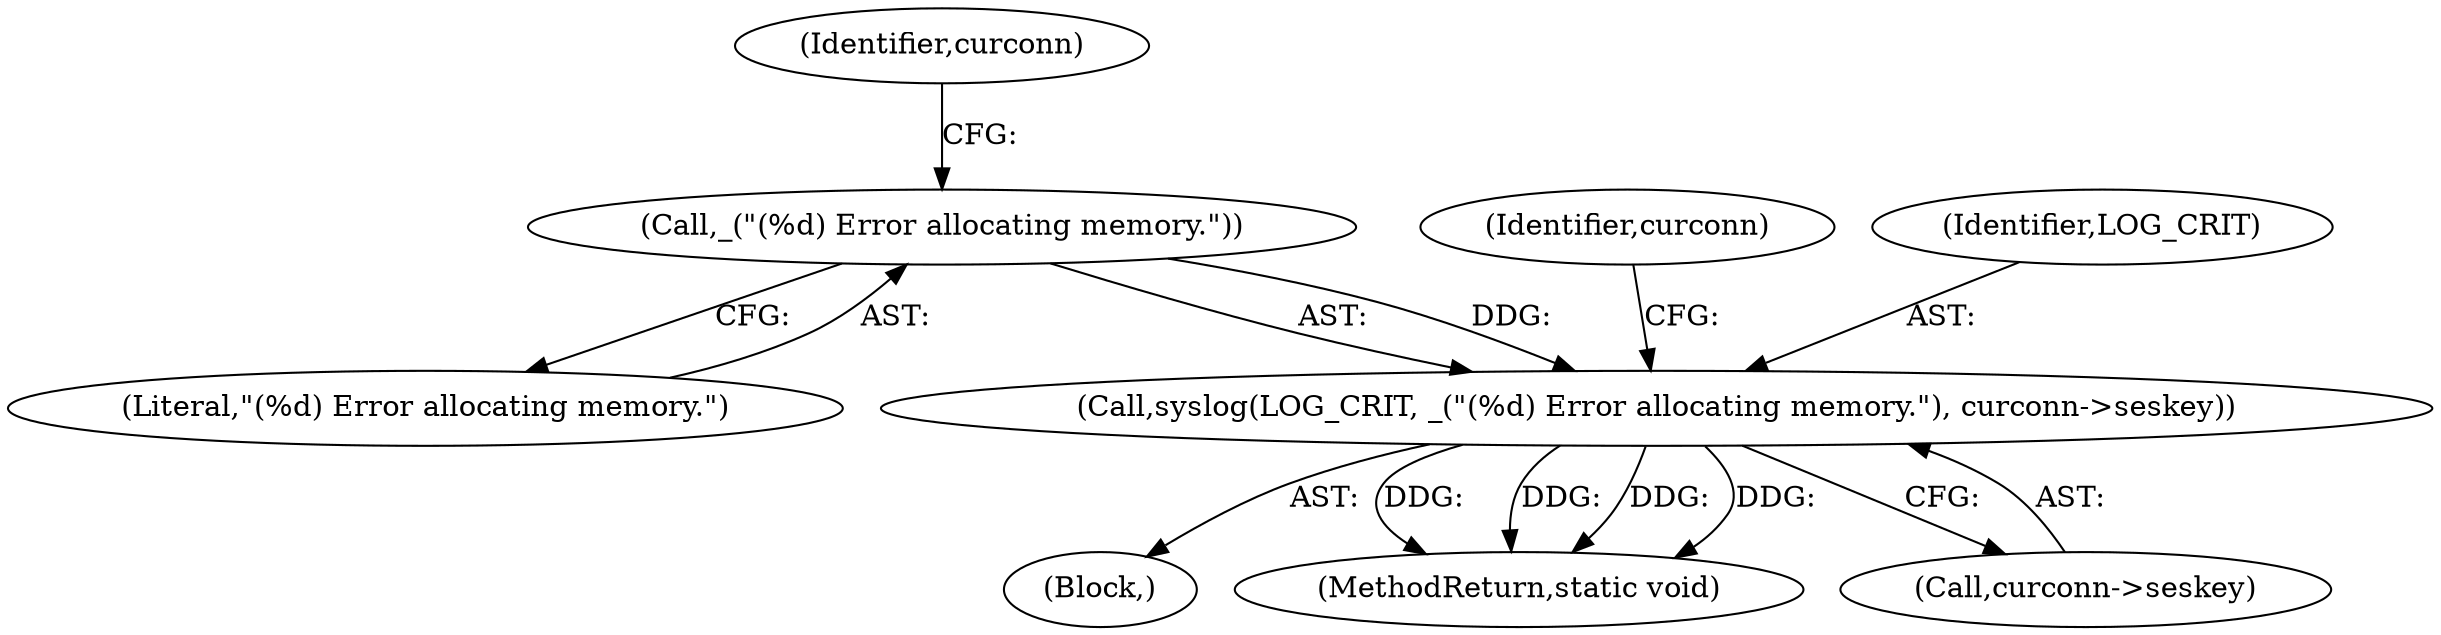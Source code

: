 digraph "0_MAC-Telnet_b69d11727d4f0f8cf719c79e3fb700f55ca03e9a_2@API" {
"1000382" [label="(Call,syslog(LOG_CRIT, _(\"(%d) Error allocating memory.\"), curconn->seskey))"];
"1000384" [label="(Call,_(\"(%d) Error allocating memory.\"))"];
"1000381" [label="(Block,)"];
"1000384" [label="(Call,_(\"(%d) Error allocating memory.\"))"];
"1000390" [label="(Identifier,curconn)"];
"1000382" [label="(Call,syslog(LOG_CRIT, _(\"(%d) Error allocating memory.\"), curconn->seskey))"];
"1000383" [label="(Identifier,LOG_CRIT)"];
"1000385" [label="(Literal,\"(%d) Error allocating memory.\")"];
"1000693" [label="(MethodReturn,static void)"];
"1000386" [label="(Call,curconn->seskey)"];
"1000387" [label="(Identifier,curconn)"];
"1000382" -> "1000381"  [label="AST: "];
"1000382" -> "1000386"  [label="CFG: "];
"1000383" -> "1000382"  [label="AST: "];
"1000384" -> "1000382"  [label="AST: "];
"1000386" -> "1000382"  [label="AST: "];
"1000390" -> "1000382"  [label="CFG: "];
"1000382" -> "1000693"  [label="DDG: "];
"1000382" -> "1000693"  [label="DDG: "];
"1000382" -> "1000693"  [label="DDG: "];
"1000382" -> "1000693"  [label="DDG: "];
"1000384" -> "1000382"  [label="DDG: "];
"1000384" -> "1000385"  [label="CFG: "];
"1000385" -> "1000384"  [label="AST: "];
"1000387" -> "1000384"  [label="CFG: "];
}
